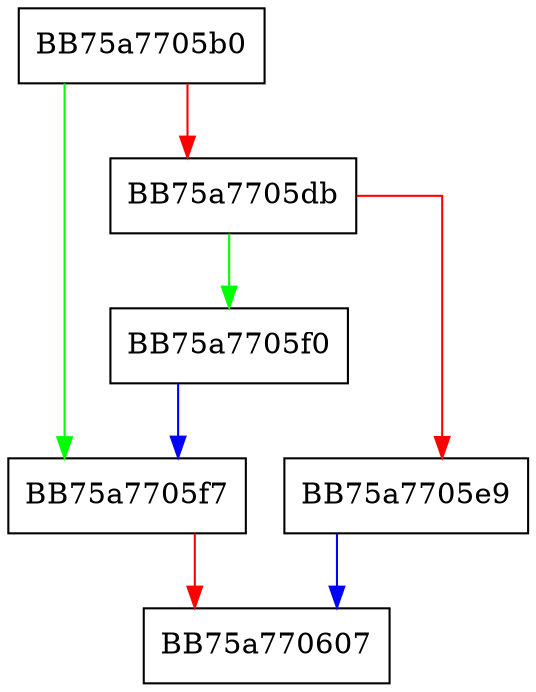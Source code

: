digraph WrapperSHGetKnownFolderPath {
  node [shape="box"];
  graph [splines=ortho];
  BB75a7705b0 -> BB75a7705f7 [color="green"];
  BB75a7705b0 -> BB75a7705db [color="red"];
  BB75a7705db -> BB75a7705f0 [color="green"];
  BB75a7705db -> BB75a7705e9 [color="red"];
  BB75a7705e9 -> BB75a770607 [color="blue"];
  BB75a7705f0 -> BB75a7705f7 [color="blue"];
  BB75a7705f7 -> BB75a770607 [color="red"];
}